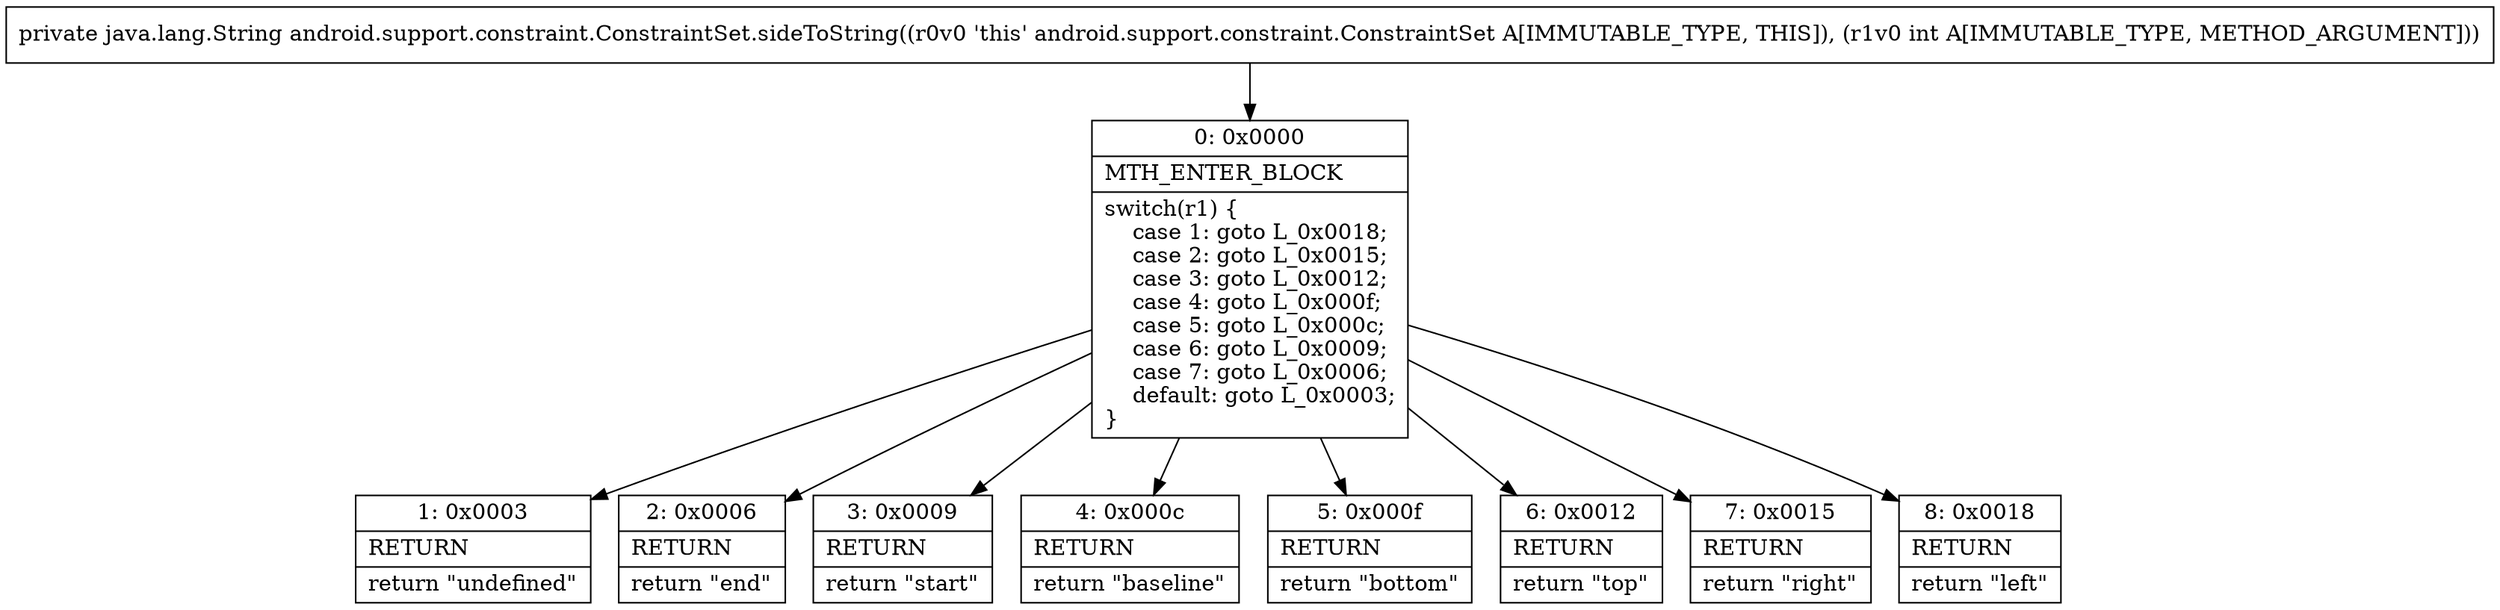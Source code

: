 digraph "CFG forandroid.support.constraint.ConstraintSet.sideToString(I)Ljava\/lang\/String;" {
Node_0 [shape=record,label="{0\:\ 0x0000|MTH_ENTER_BLOCK\l|switch(r1) \{\l    case 1: goto L_0x0018;\l    case 2: goto L_0x0015;\l    case 3: goto L_0x0012;\l    case 4: goto L_0x000f;\l    case 5: goto L_0x000c;\l    case 6: goto L_0x0009;\l    case 7: goto L_0x0006;\l    default: goto L_0x0003;\l\}\l}"];
Node_1 [shape=record,label="{1\:\ 0x0003|RETURN\l|return \"undefined\"\l}"];
Node_2 [shape=record,label="{2\:\ 0x0006|RETURN\l|return \"end\"\l}"];
Node_3 [shape=record,label="{3\:\ 0x0009|RETURN\l|return \"start\"\l}"];
Node_4 [shape=record,label="{4\:\ 0x000c|RETURN\l|return \"baseline\"\l}"];
Node_5 [shape=record,label="{5\:\ 0x000f|RETURN\l|return \"bottom\"\l}"];
Node_6 [shape=record,label="{6\:\ 0x0012|RETURN\l|return \"top\"\l}"];
Node_7 [shape=record,label="{7\:\ 0x0015|RETURN\l|return \"right\"\l}"];
Node_8 [shape=record,label="{8\:\ 0x0018|RETURN\l|return \"left\"\l}"];
MethodNode[shape=record,label="{private java.lang.String android.support.constraint.ConstraintSet.sideToString((r0v0 'this' android.support.constraint.ConstraintSet A[IMMUTABLE_TYPE, THIS]), (r1v0 int A[IMMUTABLE_TYPE, METHOD_ARGUMENT])) }"];
MethodNode -> Node_0;
Node_0 -> Node_1;
Node_0 -> Node_2;
Node_0 -> Node_3;
Node_0 -> Node_4;
Node_0 -> Node_5;
Node_0 -> Node_6;
Node_0 -> Node_7;
Node_0 -> Node_8;
}

